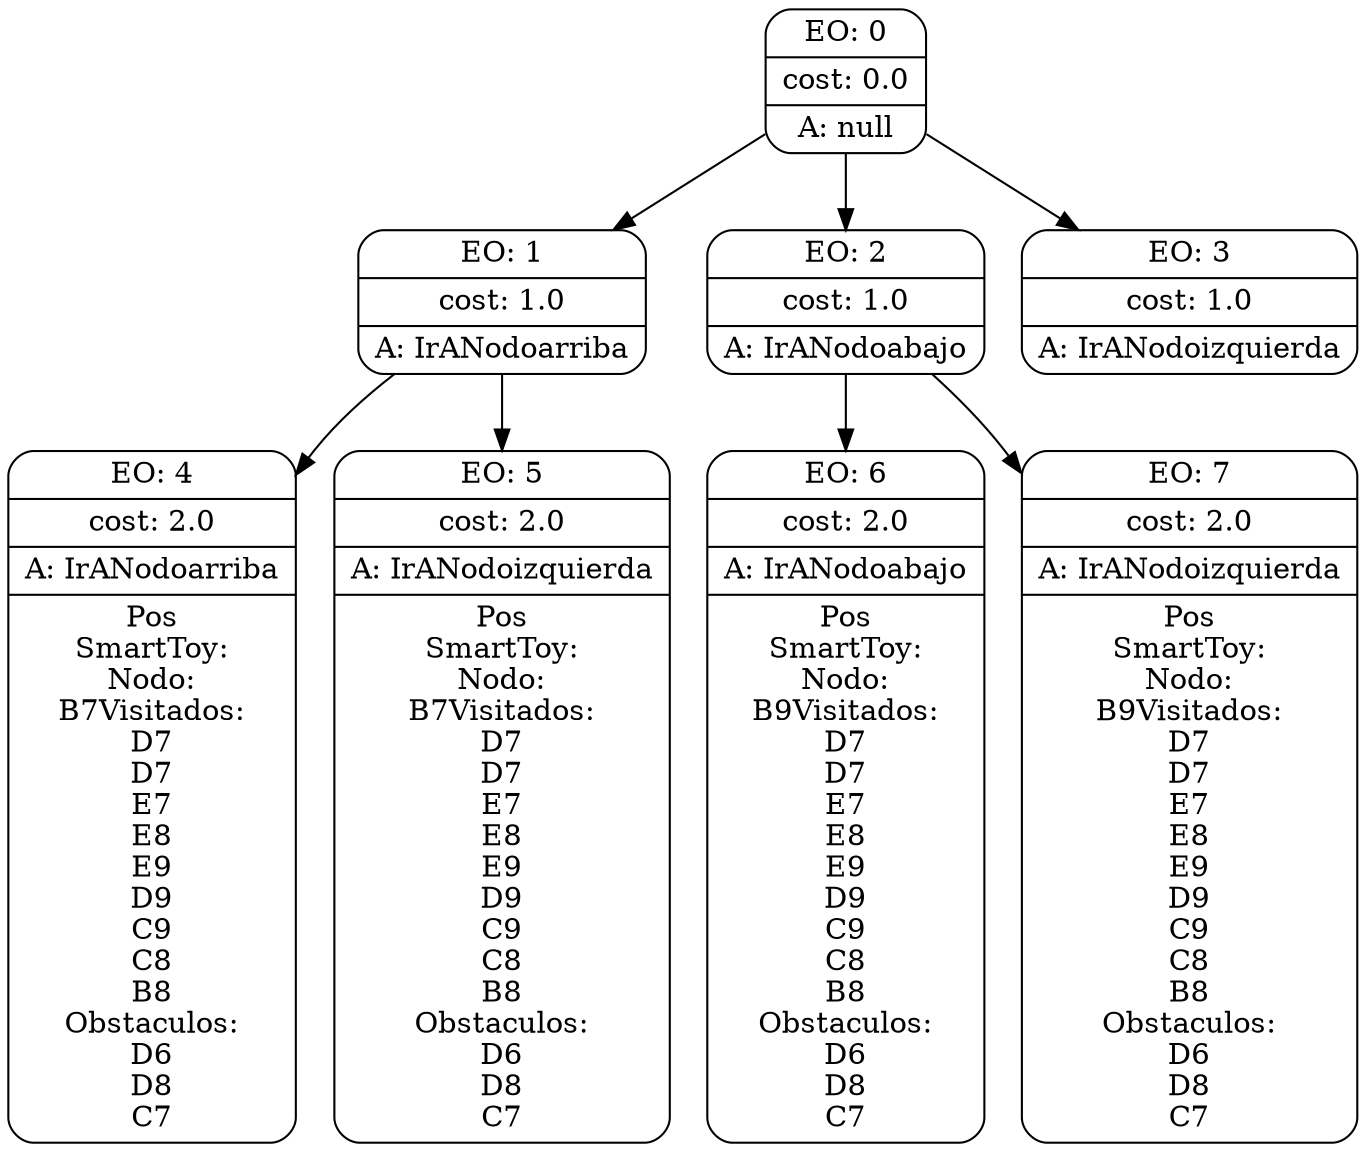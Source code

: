 digraph g {
node [shape = Mrecord];
nodo0[label="{EO: 0|cost: 0.0|A: null}"]
nodo1[label="{EO: 1|cost: 1.0|A: IrANodoarriba
}"]
nodo4[label="{EO: 4|cost: 2.0|A: IrANodoarriba
|
Pos\nSmartToy:\nNodo:\nB7

Visitados:\n
D7\nD7\nE7\nE8\nE9\nD9\nC9\nC8\nB8\n
Obstaculos:\n
D6\nD8\nC7\n

}"]

nodo1 -> nodo4;
nodo5[label="{EO: 5|cost: 2.0|A: IrANodoizquierda
|
Pos\nSmartToy:\nNodo:\nB7

Visitados:\n
D7\nD7\nE7\nE8\nE9\nD9\nC9\nC8\nB8\n
Obstaculos:\n
D6\nD8\nC7\n

}"]

nodo1 -> nodo5;

nodo0 -> nodo1;
nodo2[label="{EO: 2|cost: 1.0|A: IrANodoabajo
}"]
nodo6[label="{EO: 6|cost: 2.0|A: IrANodoabajo
|
Pos\nSmartToy:\nNodo:\nB9

Visitados:\n
D7\nD7\nE7\nE8\nE9\nD9\nC9\nC8\nB8\n
Obstaculos:\n
D6\nD8\nC7\n

}"]

nodo2 -> nodo6;
nodo7[label="{EO: 7|cost: 2.0|A: IrANodoizquierda
|
Pos\nSmartToy:\nNodo:\nB9

Visitados:\n
D7\nD7\nE7\nE8\nE9\nD9\nC9\nC8\nB8\n
Obstaculos:\n
D6\nD8\nC7\n

}"]

nodo2 -> nodo7;

nodo0 -> nodo2;
nodo3[label="{EO: 3|cost: 1.0|A: IrANodoizquierda
}"]

nodo0 -> nodo3;


}